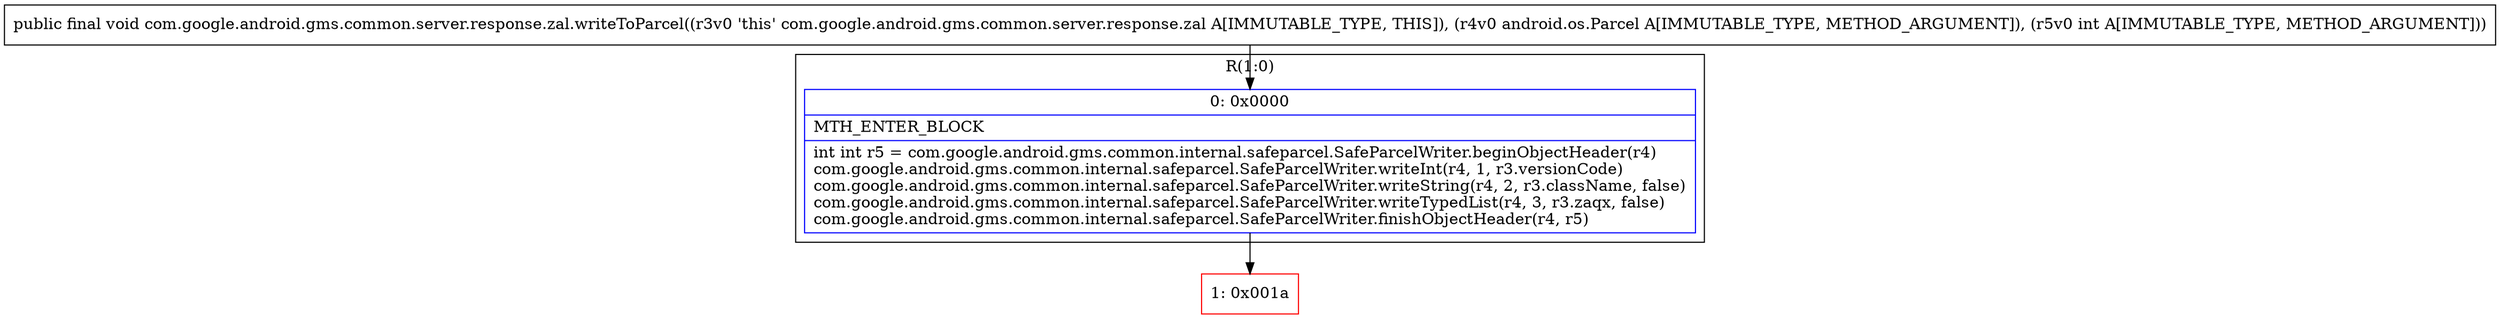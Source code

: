digraph "CFG forcom.google.android.gms.common.server.response.zal.writeToParcel(Landroid\/os\/Parcel;I)V" {
subgraph cluster_Region_514797976 {
label = "R(1:0)";
node [shape=record,color=blue];
Node_0 [shape=record,label="{0\:\ 0x0000|MTH_ENTER_BLOCK\l|int int r5 = com.google.android.gms.common.internal.safeparcel.SafeParcelWriter.beginObjectHeader(r4)\lcom.google.android.gms.common.internal.safeparcel.SafeParcelWriter.writeInt(r4, 1, r3.versionCode)\lcom.google.android.gms.common.internal.safeparcel.SafeParcelWriter.writeString(r4, 2, r3.className, false)\lcom.google.android.gms.common.internal.safeparcel.SafeParcelWriter.writeTypedList(r4, 3, r3.zaqx, false)\lcom.google.android.gms.common.internal.safeparcel.SafeParcelWriter.finishObjectHeader(r4, r5)\l}"];
}
Node_1 [shape=record,color=red,label="{1\:\ 0x001a}"];
MethodNode[shape=record,label="{public final void com.google.android.gms.common.server.response.zal.writeToParcel((r3v0 'this' com.google.android.gms.common.server.response.zal A[IMMUTABLE_TYPE, THIS]), (r4v0 android.os.Parcel A[IMMUTABLE_TYPE, METHOD_ARGUMENT]), (r5v0 int A[IMMUTABLE_TYPE, METHOD_ARGUMENT])) }"];
MethodNode -> Node_0;
Node_0 -> Node_1;
}

